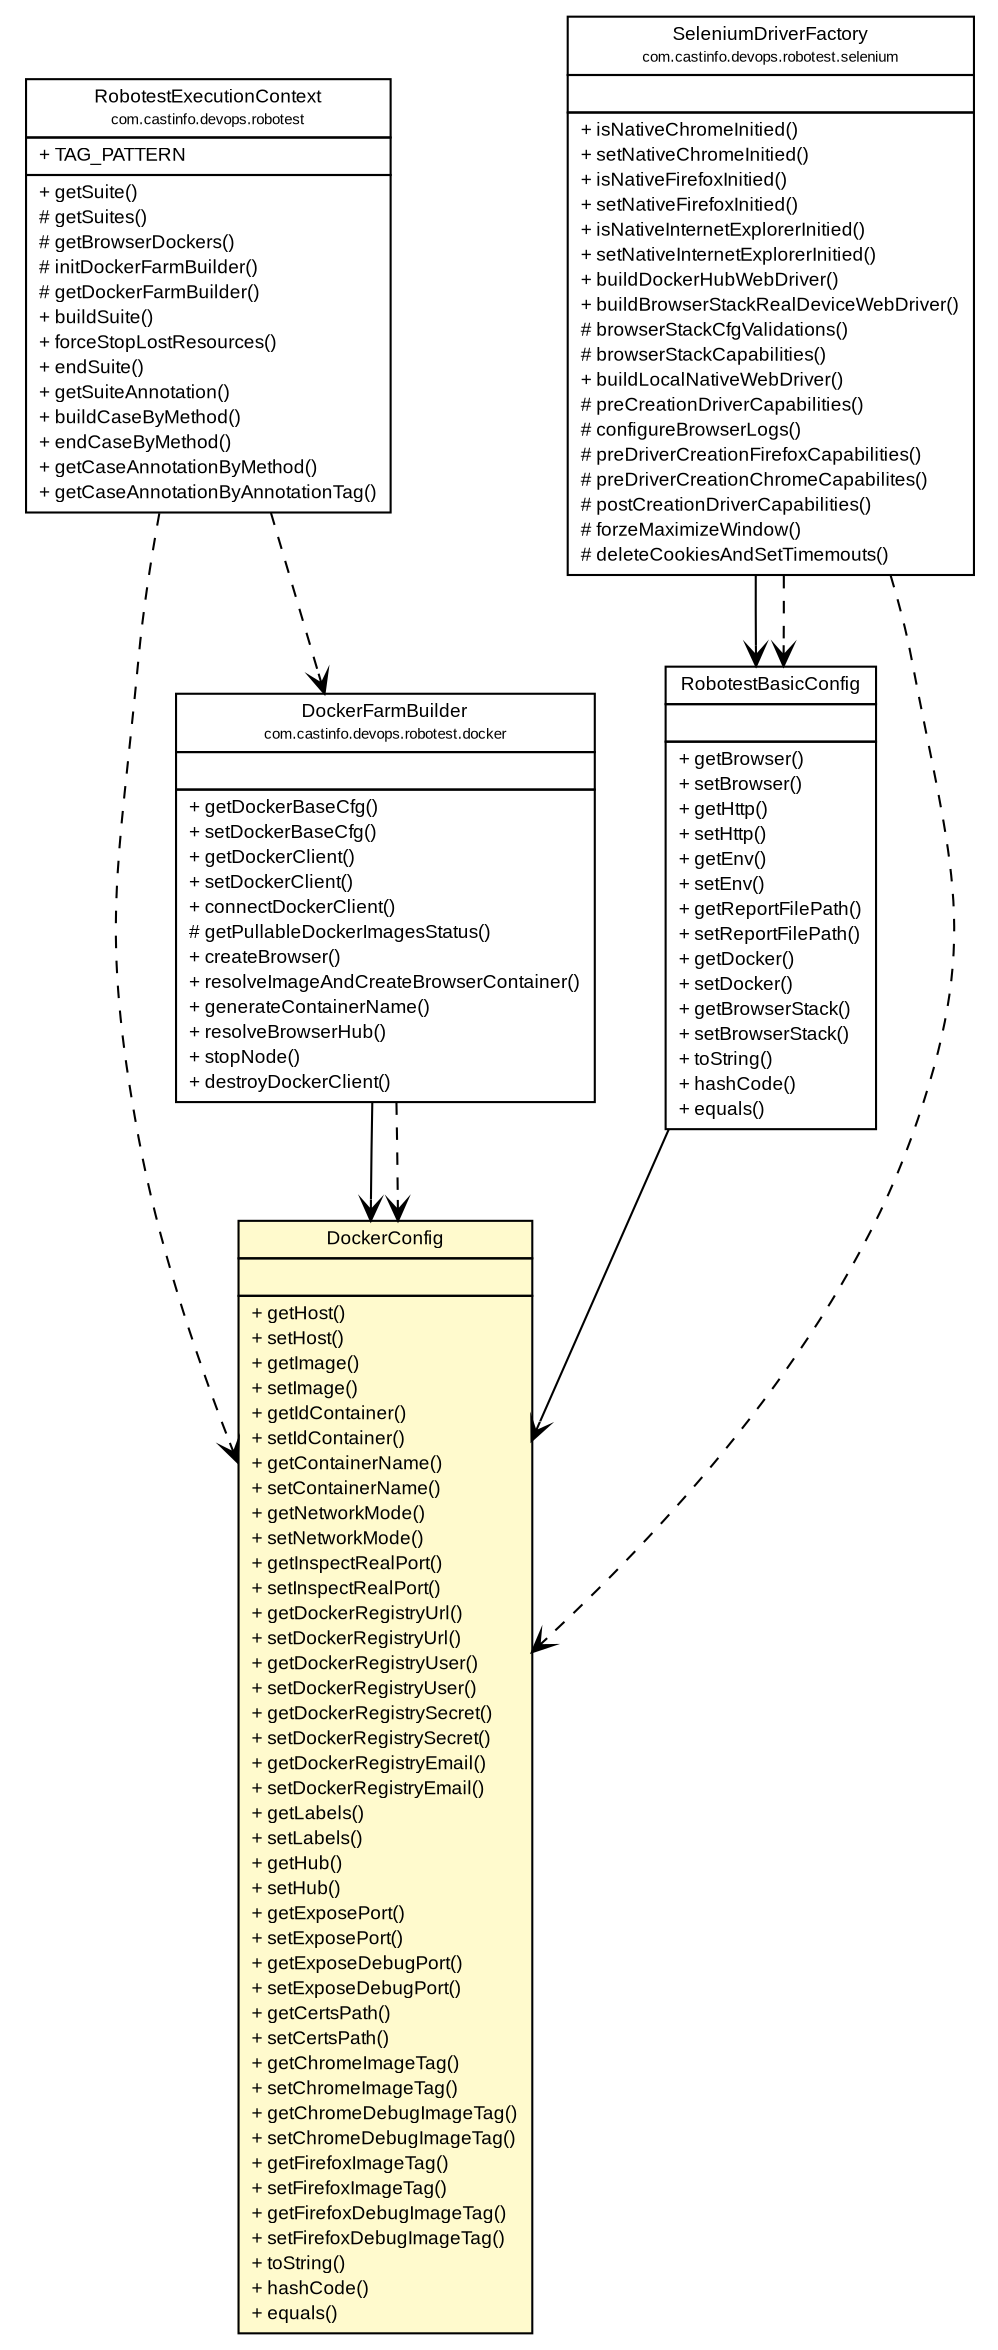 #!/usr/local/bin/dot
#
# Class diagram 
# Generated by UMLGraph version R5_6-24-gf6e263 (http://www.umlgraph.org/)
#

digraph G {
	edge [fontname="arial",fontsize=10,labelfontname="arial",labelfontsize=10];
	node [fontname="arial",fontsize=10,shape=plaintext];
	nodesep=0.25;
	ranksep=0.5;
	// com.castinfo.devops.robotest.config.RobotestBasicConfig
	c872 [label=<<table title="com.castinfo.devops.robotest.config.RobotestBasicConfig" border="0" cellborder="1" cellspacing="0" cellpadding="2" port="p" href="./RobotestBasicConfig.html">
		<tr><td><table border="0" cellspacing="0" cellpadding="1">
<tr><td align="center" balign="center"> RobotestBasicConfig </td></tr>
		</table></td></tr>
		<tr><td><table border="0" cellspacing="0" cellpadding="1">
<tr><td align="left" balign="left">  </td></tr>
		</table></td></tr>
		<tr><td><table border="0" cellspacing="0" cellpadding="1">
<tr><td align="left" balign="left"> + getBrowser() </td></tr>
<tr><td align="left" balign="left"> + setBrowser() </td></tr>
<tr><td align="left" balign="left"> + getHttp() </td></tr>
<tr><td align="left" balign="left"> + setHttp() </td></tr>
<tr><td align="left" balign="left"> + getEnv() </td></tr>
<tr><td align="left" balign="left"> + setEnv() </td></tr>
<tr><td align="left" balign="left"> + getReportFilePath() </td></tr>
<tr><td align="left" balign="left"> + setReportFilePath() </td></tr>
<tr><td align="left" balign="left"> + getDocker() </td></tr>
<tr><td align="left" balign="left"> + setDocker() </td></tr>
<tr><td align="left" balign="left"> + getBrowserStack() </td></tr>
<tr><td align="left" balign="left"> + setBrowserStack() </td></tr>
<tr><td align="left" balign="left"> + toString() </td></tr>
<tr><td align="left" balign="left"> + hashCode() </td></tr>
<tr><td align="left" balign="left"> + equals() </td></tr>
		</table></td></tr>
		</table>>, URL="./RobotestBasicConfig.html", fontname="arial", fontcolor="black", fontsize=9.0];
	// com.castinfo.devops.robotest.config.DockerConfig
	c874 [label=<<table title="com.castinfo.devops.robotest.config.DockerConfig" border="0" cellborder="1" cellspacing="0" cellpadding="2" port="p" bgcolor="lemonChiffon" href="./DockerConfig.html">
		<tr><td><table border="0" cellspacing="0" cellpadding="1">
<tr><td align="center" balign="center"> DockerConfig </td></tr>
		</table></td></tr>
		<tr><td><table border="0" cellspacing="0" cellpadding="1">
<tr><td align="left" balign="left">  </td></tr>
		</table></td></tr>
		<tr><td><table border="0" cellspacing="0" cellpadding="1">
<tr><td align="left" balign="left"> + getHost() </td></tr>
<tr><td align="left" balign="left"> + setHost() </td></tr>
<tr><td align="left" balign="left"> + getImage() </td></tr>
<tr><td align="left" balign="left"> + setImage() </td></tr>
<tr><td align="left" balign="left"> + getIdContainer() </td></tr>
<tr><td align="left" balign="left"> + setIdContainer() </td></tr>
<tr><td align="left" balign="left"> + getContainerName() </td></tr>
<tr><td align="left" balign="left"> + setContainerName() </td></tr>
<tr><td align="left" balign="left"> + getNetworkMode() </td></tr>
<tr><td align="left" balign="left"> + setNetworkMode() </td></tr>
<tr><td align="left" balign="left"> + getInspectRealPort() </td></tr>
<tr><td align="left" balign="left"> + setInspectRealPort() </td></tr>
<tr><td align="left" balign="left"> + getDockerRegistryUrl() </td></tr>
<tr><td align="left" balign="left"> + setDockerRegistryUrl() </td></tr>
<tr><td align="left" balign="left"> + getDockerRegistryUser() </td></tr>
<tr><td align="left" balign="left"> + setDockerRegistryUser() </td></tr>
<tr><td align="left" balign="left"> + getDockerRegistrySecret() </td></tr>
<tr><td align="left" balign="left"> + setDockerRegistrySecret() </td></tr>
<tr><td align="left" balign="left"> + getDockerRegistryEmail() </td></tr>
<tr><td align="left" balign="left"> + setDockerRegistryEmail() </td></tr>
<tr><td align="left" balign="left"> + getLabels() </td></tr>
<tr><td align="left" balign="left"> + setLabels() </td></tr>
<tr><td align="left" balign="left"> + getHub() </td></tr>
<tr><td align="left" balign="left"> + setHub() </td></tr>
<tr><td align="left" balign="left"> + getExposePort() </td></tr>
<tr><td align="left" balign="left"> + setExposePort() </td></tr>
<tr><td align="left" balign="left"> + getExposeDebugPort() </td></tr>
<tr><td align="left" balign="left"> + setExposeDebugPort() </td></tr>
<tr><td align="left" balign="left"> + getCertsPath() </td></tr>
<tr><td align="left" balign="left"> + setCertsPath() </td></tr>
<tr><td align="left" balign="left"> + getChromeImageTag() </td></tr>
<tr><td align="left" balign="left"> + setChromeImageTag() </td></tr>
<tr><td align="left" balign="left"> + getChromeDebugImageTag() </td></tr>
<tr><td align="left" balign="left"> + setChromeDebugImageTag() </td></tr>
<tr><td align="left" balign="left"> + getFirefoxImageTag() </td></tr>
<tr><td align="left" balign="left"> + setFirefoxImageTag() </td></tr>
<tr><td align="left" balign="left"> + getFirefoxDebugImageTag() </td></tr>
<tr><td align="left" balign="left"> + setFirefoxDebugImageTag() </td></tr>
<tr><td align="left" balign="left"> + toString() </td></tr>
<tr><td align="left" balign="left"> + hashCode() </td></tr>
<tr><td align="left" balign="left"> + equals() </td></tr>
		</table></td></tr>
		</table>>, URL="./DockerConfig.html", fontname="arial", fontcolor="black", fontsize=9.0];
	// com.castinfo.devops.robotest.docker.DockerFarmBuilder
	c878 [label=<<table title="com.castinfo.devops.robotest.docker.DockerFarmBuilder" border="0" cellborder="1" cellspacing="0" cellpadding="2" port="p" href="../docker/DockerFarmBuilder.html">
		<tr><td><table border="0" cellspacing="0" cellpadding="1">
<tr><td align="center" balign="center"> DockerFarmBuilder </td></tr>
<tr><td align="center" balign="center"><font point-size="7.0"> com.castinfo.devops.robotest.docker </font></td></tr>
		</table></td></tr>
		<tr><td><table border="0" cellspacing="0" cellpadding="1">
<tr><td align="left" balign="left">  </td></tr>
		</table></td></tr>
		<tr><td><table border="0" cellspacing="0" cellpadding="1">
<tr><td align="left" balign="left"> + getDockerBaseCfg() </td></tr>
<tr><td align="left" balign="left"> + setDockerBaseCfg() </td></tr>
<tr><td align="left" balign="left"> + getDockerClient() </td></tr>
<tr><td align="left" balign="left"> + setDockerClient() </td></tr>
<tr><td align="left" balign="left"> + connectDockerClient() </td></tr>
<tr><td align="left" balign="left"> # getPullableDockerImagesStatus() </td></tr>
<tr><td align="left" balign="left"> + createBrowser() </td></tr>
<tr><td align="left" balign="left"> + resolveImageAndCreateBrowserContainer() </td></tr>
<tr><td align="left" balign="left"> + generateContainerName() </td></tr>
<tr><td align="left" balign="left"> + resolveBrowserHub() </td></tr>
<tr><td align="left" balign="left"> + stopNode() </td></tr>
<tr><td align="left" balign="left"> + destroyDockerClient() </td></tr>
		</table></td></tr>
		</table>>, URL="../docker/DockerFarmBuilder.html", fontname="arial", fontcolor="black", fontsize=9.0];
	// com.castinfo.devops.robotest.RobotestExecutionContext
	c888 [label=<<table title="com.castinfo.devops.robotest.RobotestExecutionContext" border="0" cellborder="1" cellspacing="0" cellpadding="2" port="p" href="../RobotestExecutionContext.html">
		<tr><td><table border="0" cellspacing="0" cellpadding="1">
<tr><td align="center" balign="center"> RobotestExecutionContext </td></tr>
<tr><td align="center" balign="center"><font point-size="7.0"> com.castinfo.devops.robotest </font></td></tr>
		</table></td></tr>
		<tr><td><table border="0" cellspacing="0" cellpadding="1">
<tr><td align="left" balign="left"> + TAG_PATTERN </td></tr>
		</table></td></tr>
		<tr><td><table border="0" cellspacing="0" cellpadding="1">
<tr><td align="left" balign="left"> + getSuite() </td></tr>
<tr><td align="left" balign="left"> # getSuites() </td></tr>
<tr><td align="left" balign="left"> # getBrowserDockers() </td></tr>
<tr><td align="left" balign="left"> # initDockerFarmBuilder() </td></tr>
<tr><td align="left" balign="left"> # getDockerFarmBuilder() </td></tr>
<tr><td align="left" balign="left"> + buildSuite() </td></tr>
<tr><td align="left" balign="left"> + forceStopLostResources() </td></tr>
<tr><td align="left" balign="left"> + endSuite() </td></tr>
<tr><td align="left" balign="left"> + getSuiteAnnotation() </td></tr>
<tr><td align="left" balign="left"> + buildCaseByMethod() </td></tr>
<tr><td align="left" balign="left"> + endCaseByMethod() </td></tr>
<tr><td align="left" balign="left"> + getCaseAnnotationByMethod() </td></tr>
<tr><td align="left" balign="left"> + getCaseAnnotationByAnnotationTag() </td></tr>
		</table></td></tr>
		</table>>, URL="../RobotestExecutionContext.html", fontname="arial", fontcolor="black", fontsize=9.0];
	// com.castinfo.devops.robotest.selenium.SeleniumDriverFactory
	c903 [label=<<table title="com.castinfo.devops.robotest.selenium.SeleniumDriverFactory" border="0" cellborder="1" cellspacing="0" cellpadding="2" port="p" href="../selenium/SeleniumDriverFactory.html">
		<tr><td><table border="0" cellspacing="0" cellpadding="1">
<tr><td align="center" balign="center"> SeleniumDriverFactory </td></tr>
<tr><td align="center" balign="center"><font point-size="7.0"> com.castinfo.devops.robotest.selenium </font></td></tr>
		</table></td></tr>
		<tr><td><table border="0" cellspacing="0" cellpadding="1">
<tr><td align="left" balign="left">  </td></tr>
		</table></td></tr>
		<tr><td><table border="0" cellspacing="0" cellpadding="1">
<tr><td align="left" balign="left"> + isNativeChromeInitied() </td></tr>
<tr><td align="left" balign="left"> + setNativeChromeInitied() </td></tr>
<tr><td align="left" balign="left"> + isNativeFirefoxInitied() </td></tr>
<tr><td align="left" balign="left"> + setNativeFirefoxInitied() </td></tr>
<tr><td align="left" balign="left"> + isNativeInternetExplorerInitied() </td></tr>
<tr><td align="left" balign="left"> + setNativeInternetExplorerInitied() </td></tr>
<tr><td align="left" balign="left"> + buildDockerHubWebDriver() </td></tr>
<tr><td align="left" balign="left"> + buildBrowserStackRealDeviceWebDriver() </td></tr>
<tr><td align="left" balign="left"> # browserStackCfgValidations() </td></tr>
<tr><td align="left" balign="left"> # browserStackCapabilities() </td></tr>
<tr><td align="left" balign="left"> + buildLocalNativeWebDriver() </td></tr>
<tr><td align="left" balign="left"> # preCreationDriverCapabilities() </td></tr>
<tr><td align="left" balign="left"> # configureBrowserLogs() </td></tr>
<tr><td align="left" balign="left"> # preDriverCreationFirefoxCapabilities() </td></tr>
<tr><td align="left" balign="left"> # preDriverCreationChromeCapabilites() </td></tr>
<tr><td align="left" balign="left"> # postCreationDriverCapabilities() </td></tr>
<tr><td align="left" balign="left"> # forzeMaximizeWindow() </td></tr>
<tr><td align="left" balign="left"> # deleteCookiesAndSetTimemouts() </td></tr>
		</table></td></tr>
		</table>>, URL="../selenium/SeleniumDriverFactory.html", fontname="arial", fontcolor="black", fontsize=9.0];
	// com.castinfo.devops.robotest.config.RobotestBasicConfig NAVASSOC com.castinfo.devops.robotest.config.DockerConfig
	c872:p -> c874:p [taillabel="", label="", headlabel="", fontname="arial", fontcolor="black", fontsize=10.0, color="black", arrowhead=open];
	// com.castinfo.devops.robotest.docker.DockerFarmBuilder NAVASSOC com.castinfo.devops.robotest.config.DockerConfig
	c878:p -> c874:p [taillabel="", label="", headlabel="", fontname="arial", fontcolor="black", fontsize=10.0, color="black", arrowhead=open];
	// com.castinfo.devops.robotest.selenium.SeleniumDriverFactory NAVASSOC com.castinfo.devops.robotest.config.RobotestBasicConfig
	c903:p -> c872:p [taillabel="", label="", headlabel="", fontname="arial", fontcolor="black", fontsize=10.0, color="black", arrowhead=open];
	// com.castinfo.devops.robotest.docker.DockerFarmBuilder DEPEND com.castinfo.devops.robotest.config.DockerConfig
	c878:p -> c874:p [taillabel="", label="", headlabel="", fontname="arial", fontcolor="black", fontsize=10.0, color="black", arrowhead=open, style=dashed];
	// com.castinfo.devops.robotest.RobotestExecutionContext DEPEND com.castinfo.devops.robotest.docker.DockerFarmBuilder
	c888:p -> c878:p [taillabel="", label="", headlabel="", fontname="arial", fontcolor="black", fontsize=10.0, color="black", arrowhead=open, style=dashed];
	// com.castinfo.devops.robotest.RobotestExecutionContext DEPEND com.castinfo.devops.robotest.config.DockerConfig
	c888:p -> c874:p [taillabel="", label="", headlabel="", fontname="arial", fontcolor="black", fontsize=10.0, color="black", arrowhead=open, style=dashed];
	// com.castinfo.devops.robotest.selenium.SeleniumDriverFactory DEPEND com.castinfo.devops.robotest.config.DockerConfig
	c903:p -> c874:p [taillabel="", label="", headlabel="", fontname="arial", fontcolor="black", fontsize=10.0, color="black", arrowhead=open, style=dashed];
	// com.castinfo.devops.robotest.selenium.SeleniumDriverFactory DEPEND com.castinfo.devops.robotest.config.RobotestBasicConfig
	c903:p -> c872:p [taillabel="", label="", headlabel="", fontname="arial", fontcolor="black", fontsize=10.0, color="black", arrowhead=open, style=dashed];
}


